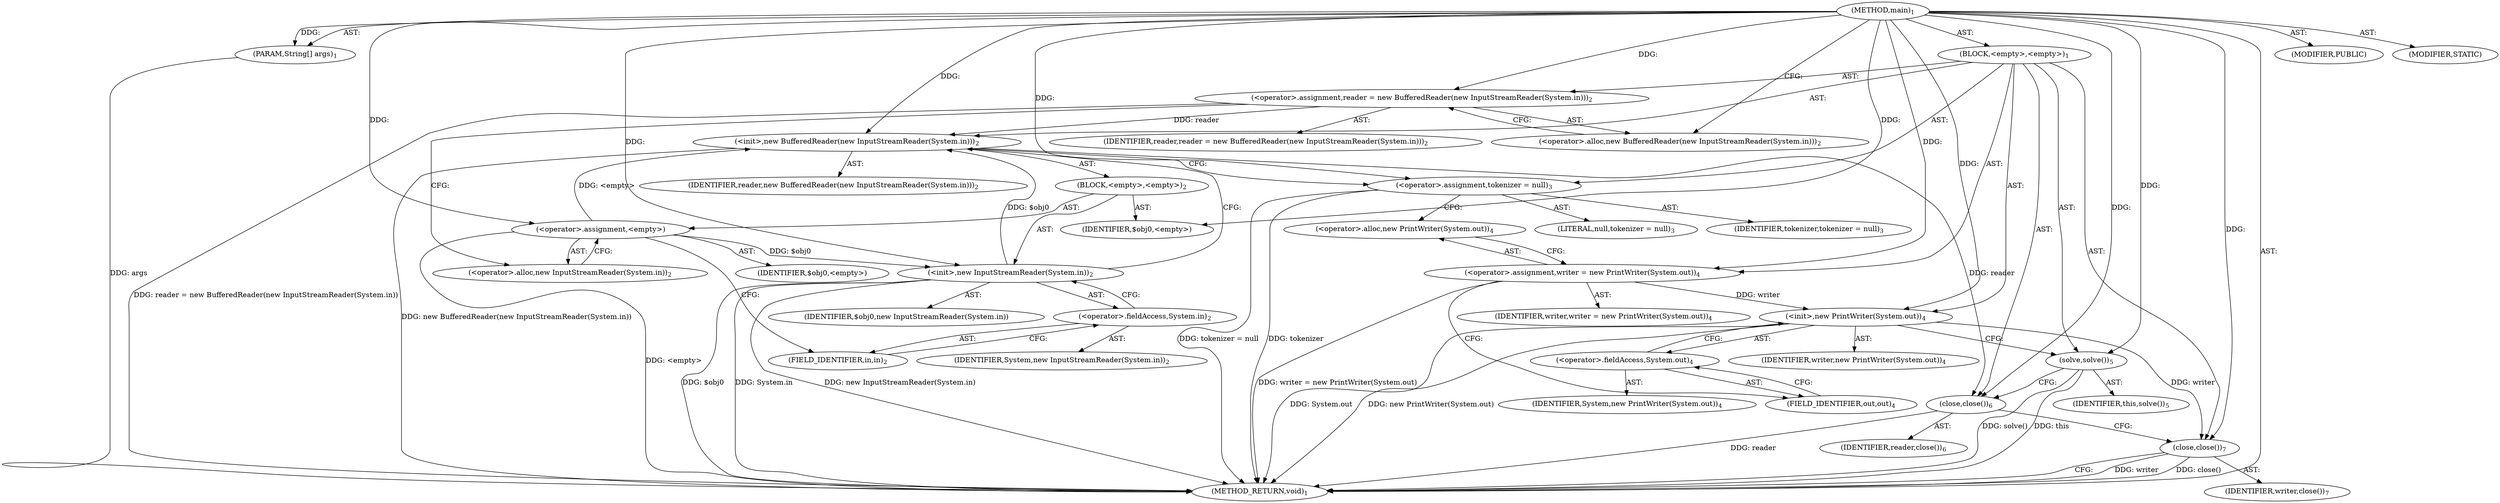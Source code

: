digraph "main" {  
"17" [label = <(METHOD,main)<SUB>1</SUB>> ]
"18" [label = <(PARAM,String[] args)<SUB>1</SUB>> ]
"19" [label = <(BLOCK,&lt;empty&gt;,&lt;empty&gt;)<SUB>1</SUB>> ]
"20" [label = <(&lt;operator&gt;.assignment,reader = new BufferedReader(new InputStreamReader(System.in)))<SUB>2</SUB>> ]
"21" [label = <(IDENTIFIER,reader,reader = new BufferedReader(new InputStreamReader(System.in)))<SUB>2</SUB>> ]
"22" [label = <(&lt;operator&gt;.alloc,new BufferedReader(new InputStreamReader(System.in)))<SUB>2</SUB>> ]
"23" [label = <(&lt;init&gt;,new BufferedReader(new InputStreamReader(System.in)))<SUB>2</SUB>> ]
"24" [label = <(IDENTIFIER,reader,new BufferedReader(new InputStreamReader(System.in)))<SUB>2</SUB>> ]
"25" [label = <(BLOCK,&lt;empty&gt;,&lt;empty&gt;)<SUB>2</SUB>> ]
"26" [label = <(&lt;operator&gt;.assignment,&lt;empty&gt;)> ]
"27" [label = <(IDENTIFIER,$obj0,&lt;empty&gt;)> ]
"28" [label = <(&lt;operator&gt;.alloc,new InputStreamReader(System.in))<SUB>2</SUB>> ]
"29" [label = <(&lt;init&gt;,new InputStreamReader(System.in))<SUB>2</SUB>> ]
"30" [label = <(IDENTIFIER,$obj0,new InputStreamReader(System.in))> ]
"31" [label = <(&lt;operator&gt;.fieldAccess,System.in)<SUB>2</SUB>> ]
"32" [label = <(IDENTIFIER,System,new InputStreamReader(System.in))<SUB>2</SUB>> ]
"33" [label = <(FIELD_IDENTIFIER,in,in)<SUB>2</SUB>> ]
"34" [label = <(IDENTIFIER,$obj0,&lt;empty&gt;)> ]
"35" [label = <(&lt;operator&gt;.assignment,tokenizer = null)<SUB>3</SUB>> ]
"36" [label = <(IDENTIFIER,tokenizer,tokenizer = null)<SUB>3</SUB>> ]
"37" [label = <(LITERAL,null,tokenizer = null)<SUB>3</SUB>> ]
"38" [label = <(&lt;operator&gt;.assignment,writer = new PrintWriter(System.out))<SUB>4</SUB>> ]
"39" [label = <(IDENTIFIER,writer,writer = new PrintWriter(System.out))<SUB>4</SUB>> ]
"40" [label = <(&lt;operator&gt;.alloc,new PrintWriter(System.out))<SUB>4</SUB>> ]
"41" [label = <(&lt;init&gt;,new PrintWriter(System.out))<SUB>4</SUB>> ]
"42" [label = <(IDENTIFIER,writer,new PrintWriter(System.out))<SUB>4</SUB>> ]
"43" [label = <(&lt;operator&gt;.fieldAccess,System.out)<SUB>4</SUB>> ]
"44" [label = <(IDENTIFIER,System,new PrintWriter(System.out))<SUB>4</SUB>> ]
"45" [label = <(FIELD_IDENTIFIER,out,out)<SUB>4</SUB>> ]
"46" [label = <(solve,solve())<SUB>5</SUB>> ]
"47" [label = <(IDENTIFIER,this,solve())<SUB>5</SUB>> ]
"48" [label = <(close,close())<SUB>6</SUB>> ]
"49" [label = <(IDENTIFIER,reader,close())<SUB>6</SUB>> ]
"50" [label = <(close,close())<SUB>7</SUB>> ]
"51" [label = <(IDENTIFIER,writer,close())<SUB>7</SUB>> ]
"52" [label = <(MODIFIER,PUBLIC)> ]
"53" [label = <(MODIFIER,STATIC)> ]
"54" [label = <(METHOD_RETURN,void)<SUB>1</SUB>> ]
  "17" -> "18"  [ label = "AST: "] 
  "17" -> "19"  [ label = "AST: "] 
  "17" -> "52"  [ label = "AST: "] 
  "17" -> "53"  [ label = "AST: "] 
  "17" -> "54"  [ label = "AST: "] 
  "19" -> "20"  [ label = "AST: "] 
  "19" -> "23"  [ label = "AST: "] 
  "19" -> "35"  [ label = "AST: "] 
  "19" -> "38"  [ label = "AST: "] 
  "19" -> "41"  [ label = "AST: "] 
  "19" -> "46"  [ label = "AST: "] 
  "19" -> "48"  [ label = "AST: "] 
  "19" -> "50"  [ label = "AST: "] 
  "20" -> "21"  [ label = "AST: "] 
  "20" -> "22"  [ label = "AST: "] 
  "23" -> "24"  [ label = "AST: "] 
  "23" -> "25"  [ label = "AST: "] 
  "25" -> "26"  [ label = "AST: "] 
  "25" -> "29"  [ label = "AST: "] 
  "25" -> "34"  [ label = "AST: "] 
  "26" -> "27"  [ label = "AST: "] 
  "26" -> "28"  [ label = "AST: "] 
  "29" -> "30"  [ label = "AST: "] 
  "29" -> "31"  [ label = "AST: "] 
  "31" -> "32"  [ label = "AST: "] 
  "31" -> "33"  [ label = "AST: "] 
  "35" -> "36"  [ label = "AST: "] 
  "35" -> "37"  [ label = "AST: "] 
  "38" -> "39"  [ label = "AST: "] 
  "38" -> "40"  [ label = "AST: "] 
  "41" -> "42"  [ label = "AST: "] 
  "41" -> "43"  [ label = "AST: "] 
  "43" -> "44"  [ label = "AST: "] 
  "43" -> "45"  [ label = "AST: "] 
  "46" -> "47"  [ label = "AST: "] 
  "48" -> "49"  [ label = "AST: "] 
  "50" -> "51"  [ label = "AST: "] 
  "20" -> "28"  [ label = "CFG: "] 
  "23" -> "35"  [ label = "CFG: "] 
  "35" -> "40"  [ label = "CFG: "] 
  "38" -> "45"  [ label = "CFG: "] 
  "41" -> "46"  [ label = "CFG: "] 
  "46" -> "48"  [ label = "CFG: "] 
  "48" -> "50"  [ label = "CFG: "] 
  "50" -> "54"  [ label = "CFG: "] 
  "22" -> "20"  [ label = "CFG: "] 
  "40" -> "38"  [ label = "CFG: "] 
  "43" -> "41"  [ label = "CFG: "] 
  "26" -> "33"  [ label = "CFG: "] 
  "29" -> "23"  [ label = "CFG: "] 
  "45" -> "43"  [ label = "CFG: "] 
  "28" -> "26"  [ label = "CFG: "] 
  "31" -> "29"  [ label = "CFG: "] 
  "33" -> "31"  [ label = "CFG: "] 
  "17" -> "22"  [ label = "CFG: "] 
  "18" -> "54"  [ label = "DDG: args"] 
  "20" -> "54"  [ label = "DDG: reader = new BufferedReader(new InputStreamReader(System.in))"] 
  "26" -> "54"  [ label = "DDG: &lt;empty&gt;"] 
  "29" -> "54"  [ label = "DDG: $obj0"] 
  "29" -> "54"  [ label = "DDG: System.in"] 
  "29" -> "54"  [ label = "DDG: new InputStreamReader(System.in)"] 
  "23" -> "54"  [ label = "DDG: new BufferedReader(new InputStreamReader(System.in))"] 
  "35" -> "54"  [ label = "DDG: tokenizer = null"] 
  "38" -> "54"  [ label = "DDG: writer = new PrintWriter(System.out)"] 
  "41" -> "54"  [ label = "DDG: System.out"] 
  "41" -> "54"  [ label = "DDG: new PrintWriter(System.out)"] 
  "46" -> "54"  [ label = "DDG: solve()"] 
  "48" -> "54"  [ label = "DDG: reader"] 
  "50" -> "54"  [ label = "DDG: writer"] 
  "50" -> "54"  [ label = "DDG: close()"] 
  "46" -> "54"  [ label = "DDG: this"] 
  "35" -> "54"  [ label = "DDG: tokenizer"] 
  "17" -> "18"  [ label = "DDG: "] 
  "17" -> "20"  [ label = "DDG: "] 
  "17" -> "35"  [ label = "DDG: "] 
  "17" -> "38"  [ label = "DDG: "] 
  "20" -> "23"  [ label = "DDG: reader"] 
  "17" -> "23"  [ label = "DDG: "] 
  "26" -> "23"  [ label = "DDG: &lt;empty&gt;"] 
  "29" -> "23"  [ label = "DDG: $obj0"] 
  "38" -> "41"  [ label = "DDG: writer"] 
  "17" -> "41"  [ label = "DDG: "] 
  "17" -> "46"  [ label = "DDG: "] 
  "23" -> "48"  [ label = "DDG: reader"] 
  "17" -> "48"  [ label = "DDG: "] 
  "41" -> "50"  [ label = "DDG: writer"] 
  "17" -> "50"  [ label = "DDG: "] 
  "17" -> "26"  [ label = "DDG: "] 
  "17" -> "34"  [ label = "DDG: "] 
  "26" -> "29"  [ label = "DDG: $obj0"] 
  "17" -> "29"  [ label = "DDG: "] 
}
